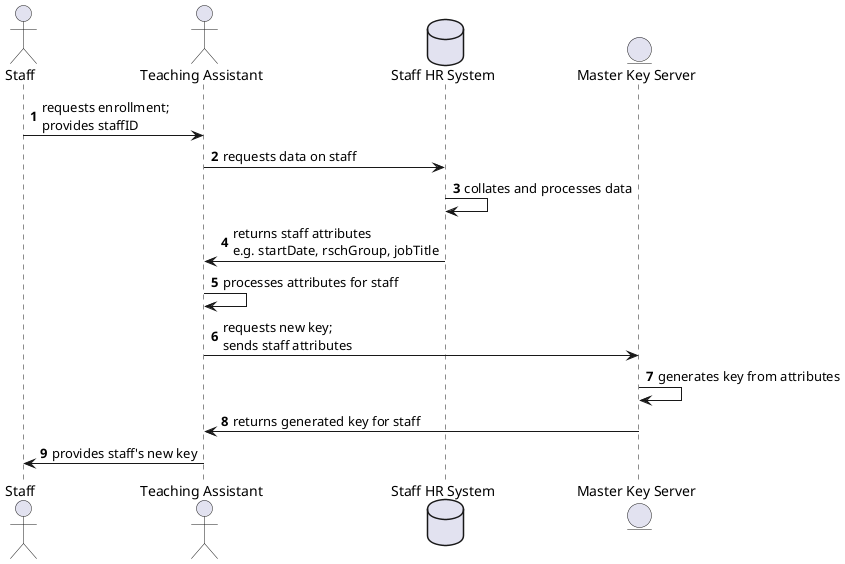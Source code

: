 @startuml
autonumber
actor Staff
actor "Teaching Assistant"
database "Staff HR System"
entity "Master Key Server"
Staff -> "Teaching Assistant": requests enrollment;\nprovides staffID
"Teaching Assistant" -> "Staff HR System": requests data on staff
"Staff HR System" -> "Staff HR System": collates and processes data
"Staff HR System" -> "Teaching Assistant": returns staff attributes\ne.g. startDate, rschGroup, jobTitle
"Teaching Assistant" -> "Teaching Assistant": processes attributes for staff
"Teaching Assistant" -> "Master Key Server": requests new key;\nsends staff attributes
"Master Key Server" -> "Master Key Server": generates key from attributes
"Master Key Server" -> "Teaching Assistant": returns generated key for staff
"Teaching Assistant" -> Staff: provides staff's new key
@enduml
